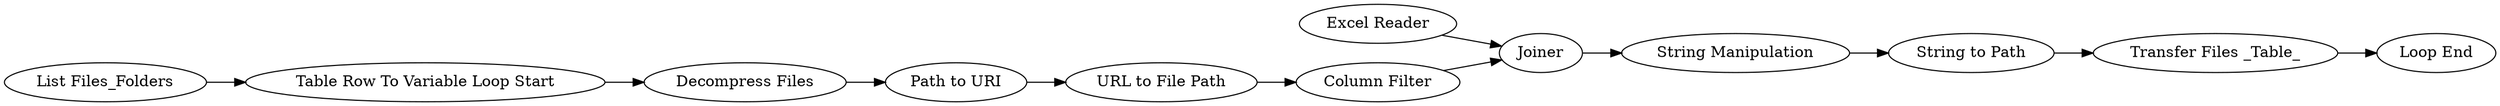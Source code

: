 digraph {
	1 -> 8
	7 -> 8
	12 -> 2
	8 -> 9
	10 -> 4
	5 -> 6
	11 -> 12
	9 -> 10
	2 -> 5
	4 -> 13
	6 -> 7
	5 [label="Path to URI"]
	13 [label="Loop End"]
	1 [label="Excel Reader"]
	7 [label="Column Filter"]
	9 [label="String Manipulation"]
	11 [label="List Files_Folders"]
	4 [label="Transfer Files _Table_"]
	8 [label=Joiner]
	6 [label="URL to File Path"]
	12 [label="Table Row To Variable Loop Start"]
	2 [label="Decompress Files"]
	10 [label="String to Path"]
	rankdir=LR
}
